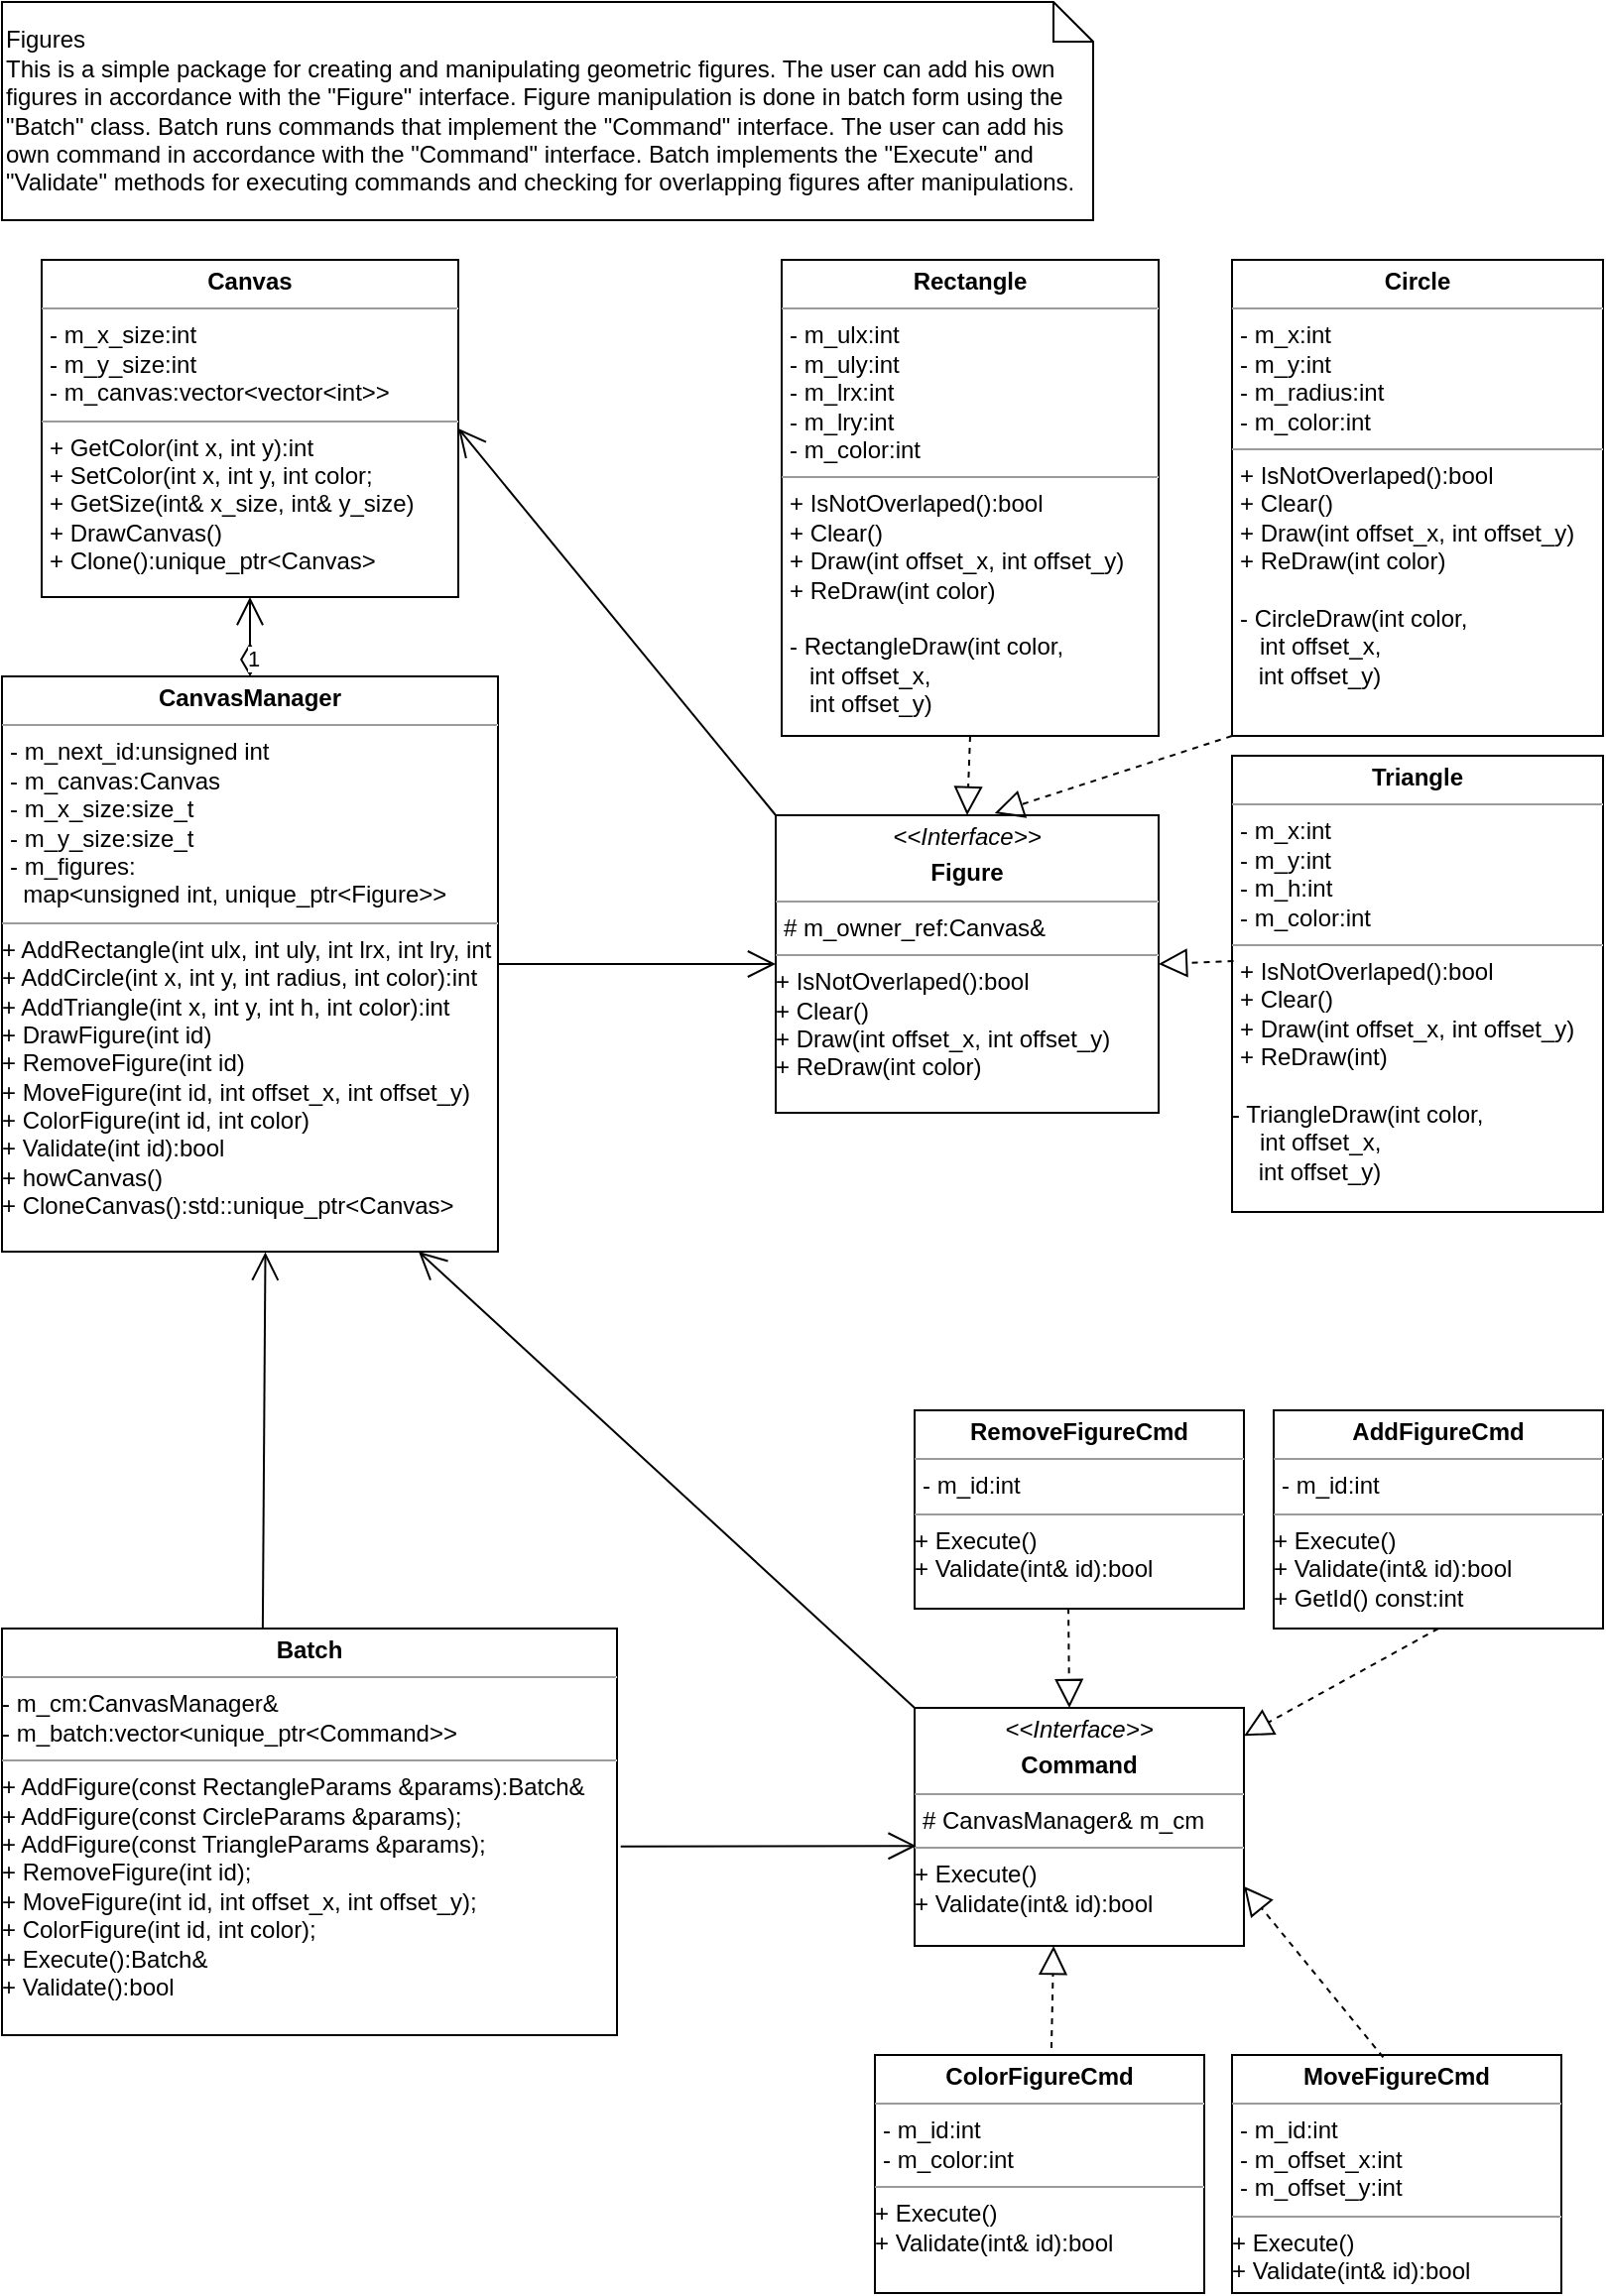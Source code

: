 <mxfile version="20.8.1" type="device"><diagram id="C5RBs43oDa-KdzZeNtuy" name="Page-1"><mxGraphModel dx="1360" dy="751" grid="1" gridSize="10" guides="1" tooltips="1" connect="1" arrows="1" fold="1" page="1" pageScale="1" pageWidth="827" pageHeight="1169" math="0" shadow="0"><root><mxCell id="WIyWlLk6GJQsqaUBKTNV-0"/><mxCell id="WIyWlLk6GJQsqaUBKTNV-1" parent="WIyWlLk6GJQsqaUBKTNV-0"/><mxCell id="LrhLY0kmKSHkrBafkpSe-0" value="&lt;p style=&quot;margin:0px;margin-top:4px;text-align:center;&quot;&gt;&lt;i&gt;&amp;lt;&amp;lt;Interface&amp;gt;&amp;gt;&lt;/i&gt;&lt;/p&gt;&lt;p style=&quot;margin:0px;margin-top:4px;text-align:center;&quot;&gt;&lt;b&gt;Figure&lt;/b&gt;&lt;br&gt;&lt;/p&gt;&lt;hr size=&quot;1&quot;&gt;&lt;p style=&quot;margin:0px;margin-left:4px;&quot;&gt;# m_owner_ref:Canvas&amp;amp;&lt;br&gt;&lt;/p&gt;&lt;hr size=&quot;1&quot;&gt;+ IsNotOverlaped():bool&lt;br&gt;+ Clear()&lt;br&gt;+ Draw(int offset_x, int offset_y)&lt;br&gt;+ ReDraw(int color)" style="verticalAlign=top;align=left;overflow=fill;fontSize=12;fontFamily=Helvetica;html=1;" parent="WIyWlLk6GJQsqaUBKTNV-1" vertex="1"><mxGeometry x="400" y="420" width="193" height="150" as="geometry"/></mxCell><mxCell id="LrhLY0kmKSHkrBafkpSe-3" value="&lt;p style=&quot;margin:0px;margin-top:4px;text-align:center;&quot;&gt;&lt;b&gt;Rectangle&lt;/b&gt;&lt;br&gt;&lt;/p&gt;&lt;hr size=&quot;1&quot;&gt;&lt;p style=&quot;margin:0px;margin-left:4px;&quot;&gt;- m_ulx:int&lt;br&gt;- m_uly:int&lt;br&gt;- m_lrx:int &lt;br&gt;- m_lry:int&lt;br&gt;- m_color:int&lt;/p&gt;&lt;hr size=&quot;1&quot;&gt;&lt;p style=&quot;margin:0px;margin-left:4px;&quot;&gt;+ IsNotOverlaped():bool&lt;br&gt;+ Clear()&lt;br&gt;+ Draw(int offset_x, int offset_y)&lt;br&gt;+ ReDraw(int color)&lt;/p&gt;&lt;p style=&quot;margin:0px;margin-left:4px;&quot;&gt;&lt;br&gt;&lt;/p&gt;&lt;p style=&quot;margin:0px;margin-left:4px;&quot;&gt;- RectangleDraw(int color, &lt;br&gt;&lt;/p&gt;&lt;p style=&quot;margin:0px;margin-left:4px;&quot;&gt;&amp;nbsp;&amp;nbsp; int offset_x, &lt;br&gt;&lt;/p&gt;&lt;p style=&quot;margin:0px;margin-left:4px;&quot;&gt;&amp;nbsp;&amp;nbsp; int offset_y)&lt;br&gt;&lt;/p&gt;" style="verticalAlign=top;align=left;overflow=fill;fontSize=12;fontFamily=Helvetica;html=1;" parent="WIyWlLk6GJQsqaUBKTNV-1" vertex="1"><mxGeometry x="403" y="140" width="190" height="240" as="geometry"/></mxCell><mxCell id="LrhLY0kmKSHkrBafkpSe-4" value="&lt;p style=&quot;margin:0px;margin-top:4px;text-align:center;&quot;&gt;&lt;b&gt;Circle&lt;/b&gt;&lt;/p&gt;&lt;hr size=&quot;1&quot;&gt;&lt;p style=&quot;margin:0px;margin-left:4px;&quot;&gt;- m_x:int&lt;br&gt;- m_y:int&lt;br&gt;- m_radius:int&lt;br&gt;- m_color:int&lt;/p&gt;&lt;hr size=&quot;1&quot;&gt;&lt;p style=&quot;margin:0px;margin-left:4px;&quot;&gt;+ IsNotOverlaped():bool&lt;br&gt;+ Clear()&lt;br&gt;+ Draw(int offset_x, int offset_y)&lt;br&gt;+ ReDraw(int color)&lt;/p&gt;&lt;p style=&quot;margin:0px;margin-left:4px;&quot;&gt;&lt;br&gt;&lt;/p&gt;&lt;p style=&quot;margin:0px;margin-left:4px;&quot;&gt;- CircleDraw(int color, &lt;br&gt;&lt;/p&gt;&lt;p style=&quot;margin:0px;margin-left:4px;&quot;&gt;&amp;nbsp;&amp;nbsp; int offset_x, &lt;br&gt;&lt;/p&gt;&amp;nbsp;&amp;nbsp;&amp;nbsp; int offset_y)" style="verticalAlign=top;align=left;overflow=fill;fontSize=12;fontFamily=Helvetica;html=1;" parent="WIyWlLk6GJQsqaUBKTNV-1" vertex="1"><mxGeometry x="630" y="140" width="187" height="240" as="geometry"/></mxCell><mxCell id="LrhLY0kmKSHkrBafkpSe-5" value="&lt;p style=&quot;margin:0px;margin-top:4px;text-align:center;&quot;&gt;&lt;b&gt;Triangle&lt;/b&gt;&lt;br&gt;&lt;/p&gt;&lt;hr size=&quot;1&quot;&gt;&lt;p style=&quot;margin:0px;margin-left:4px;&quot;&gt;- m_x:int&lt;br&gt;- m_y:int&lt;br&gt;- m_h:int&lt;br&gt;- m_color:int&lt;/p&gt;&lt;hr size=&quot;1&quot;&gt;&lt;p style=&quot;margin:0px;margin-left:4px;&quot;&gt;+ IsNotOverlaped():bool&lt;br&gt;+ Clear()&lt;br&gt;+ Draw(int offset_x, int offset_y)&lt;br&gt;+ ReDraw(int)&lt;/p&gt;&lt;p style=&quot;margin:0px;margin-left:4px;&quot;&gt;&lt;br&gt;&lt;/p&gt;- TriangleDraw(int color, &lt;br&gt;&lt;p style=&quot;margin:0px;margin-left:4px;&quot;&gt;&amp;nbsp;&amp;nbsp; int offset_x, &lt;br&gt;&lt;/p&gt;&amp;nbsp;&amp;nbsp;&amp;nbsp; int offset_y)&lt;p style=&quot;margin:0px;margin-left:4px;&quot;&gt;&lt;/p&gt;" style="verticalAlign=top;align=left;overflow=fill;fontSize=12;fontFamily=Helvetica;html=1;" parent="WIyWlLk6GJQsqaUBKTNV-1" vertex="1"><mxGeometry x="630" y="390" width="187" height="230" as="geometry"/></mxCell><mxCell id="LrhLY0kmKSHkrBafkpSe-10" value="&lt;p style=&quot;margin:0px;margin-top:4px;text-align:center;&quot;&gt;&lt;b&gt;Canvas&lt;/b&gt;&lt;/p&gt;&lt;hr size=&quot;1&quot;&gt;&lt;p style=&quot;margin:0px;margin-left:4px;&quot;&gt;- m_x_size:int &lt;br&gt;- m_y_size:int &lt;br&gt;- m_canvas:vector&amp;lt;vector&amp;lt;int&amp;gt;&amp;gt; &lt;br&gt;&lt;/p&gt;&lt;hr size=&quot;1&quot;&gt;&lt;p style=&quot;margin:0px;margin-left:4px;&quot;&gt;+ GetColor(int x, int y):int&lt;br&gt;+ SetColor(int x, int y, int color;&lt;br&gt;+ GetSize(int&amp;amp; x_size, int&amp;amp; y_size)&lt;br&gt;+ DrawCanvas()&lt;br&gt;+ Clone():unique_ptr&amp;lt;Canvas&amp;gt;&lt;br&gt;&lt;/p&gt;" style="verticalAlign=top;align=left;overflow=fill;fontSize=12;fontFamily=Helvetica;html=1;" parent="WIyWlLk6GJQsqaUBKTNV-1" vertex="1"><mxGeometry x="30" y="140" width="210" height="170" as="geometry"/></mxCell><mxCell id="khWx4fCSXnuD8SYJv79A-1" value="" style="endArrow=open;endFill=1;endSize=12;html=1;rounded=0;exitX=0;exitY=0;exitDx=0;exitDy=0;entryX=1;entryY=0.5;entryDx=0;entryDy=0;" parent="WIyWlLk6GJQsqaUBKTNV-1" source="LrhLY0kmKSHkrBafkpSe-0" target="LrhLY0kmKSHkrBafkpSe-10" edge="1"><mxGeometry width="160" relative="1" as="geometry"><mxPoint x="130" y="780" as="sourcePoint"/><mxPoint x="290" y="780" as="targetPoint"/><Array as="points"/></mxGeometry></mxCell><mxCell id="khWx4fCSXnuD8SYJv79A-3" value="&lt;p style=&quot;margin:0px;margin-top:4px;text-align:center;&quot;&gt;&lt;i&gt;&amp;lt;&amp;lt;Interface&amp;gt;&amp;gt;&lt;/i&gt;&lt;/p&gt;&lt;p style=&quot;margin:0px;margin-top:4px;text-align:center;&quot;&gt;&lt;b&gt;Command&lt;/b&gt;&lt;br&gt;&lt;/p&gt;&lt;hr size=&quot;1&quot;&gt;&lt;p style=&quot;margin:0px;margin-left:4px;&quot;&gt;# CanvasManager&amp;amp; m_cm&lt;br&gt;&lt;/p&gt;&lt;hr size=&quot;1&quot;&gt;+ Execute()&lt;br&gt;+ Validate(int&amp;amp; id):bool" style="verticalAlign=top;align=left;overflow=fill;fontSize=12;fontFamily=Helvetica;html=1;" parent="WIyWlLk6GJQsqaUBKTNV-1" vertex="1"><mxGeometry x="470" y="870" width="166" height="120" as="geometry"/></mxCell><mxCell id="khWx4fCSXnuD8SYJv79A-4" value="&lt;p style=&quot;margin:0px;margin-top:4px;text-align:center;&quot;&gt;&lt;b&gt;AddFigureCmd&lt;/b&gt;&lt;br&gt;&lt;/p&gt;&lt;hr size=&quot;1&quot;&gt;&lt;p style=&quot;margin:0px;margin-left:4px;&quot;&gt;- m_id:int&lt;br&gt;&lt;/p&gt;&lt;hr size=&quot;1&quot;&gt;+ Execute()&lt;br&gt;&lt;div&gt;+ Validate(int&amp;amp; id):bool&lt;/div&gt;&lt;div&gt;+ GetId() const:int&lt;/div&gt;&lt;div&gt;&lt;br&gt;&lt;/div&gt;" style="verticalAlign=top;align=left;overflow=fill;fontSize=12;fontFamily=Helvetica;html=1;" parent="WIyWlLk6GJQsqaUBKTNV-1" vertex="1"><mxGeometry x="651" y="720" width="166" height="110" as="geometry"/></mxCell><mxCell id="khWx4fCSXnuD8SYJv79A-5" value="&lt;p style=&quot;margin:0px;margin-top:4px;text-align:center;&quot;&gt;&lt;b&gt;RemoveFigureCmd&lt;/b&gt;&lt;br&gt;&lt;/p&gt;&lt;hr size=&quot;1&quot;&gt;&lt;p style=&quot;margin:0px;margin-left:4px;&quot;&gt;- m_id:int&lt;br&gt;&lt;/p&gt;&lt;hr size=&quot;1&quot;&gt;+ Execute()&lt;br&gt;&lt;div&gt;+ Validate(int&amp;amp; id):bool&lt;/div&gt;&lt;div&gt;&lt;br&gt;&lt;/div&gt;" style="verticalAlign=top;align=left;overflow=fill;fontSize=12;fontFamily=Helvetica;html=1;" parent="WIyWlLk6GJQsqaUBKTNV-1" vertex="1"><mxGeometry x="470" y="720" width="166" height="100" as="geometry"/></mxCell><mxCell id="khWx4fCSXnuD8SYJv79A-6" value="&lt;p style=&quot;margin:0px;margin-top:4px;text-align:center;&quot;&gt;&lt;b&gt;MoveFigureCmd&lt;/b&gt;&lt;br&gt;&lt;/p&gt;&lt;hr size=&quot;1&quot;&gt;&lt;p style=&quot;margin:0px;margin-left:4px;&quot;&gt;- m_id:int&lt;/p&gt;&lt;p style=&quot;margin:0px;margin-left:4px;&quot;&gt;- m_offset_x:int&lt;br&gt;- m_offset_y:int&lt;br&gt;&lt;/p&gt;&lt;hr size=&quot;1&quot;&gt;+ Execute()&lt;br&gt;&lt;div&gt;+ Validate(int&amp;amp; id):bool&lt;/div&gt;&lt;div&gt;&lt;br&gt;&lt;/div&gt;" style="verticalAlign=top;align=left;overflow=fill;fontSize=12;fontFamily=Helvetica;html=1;" parent="WIyWlLk6GJQsqaUBKTNV-1" vertex="1"><mxGeometry x="630" y="1045" width="166" height="120" as="geometry"/></mxCell><mxCell id="khWx4fCSXnuD8SYJv79A-7" value="&lt;p style=&quot;margin:0px;margin-top:4px;text-align:center;&quot;&gt;&lt;b&gt;ColorFigureCmd&lt;/b&gt;&lt;br&gt;&lt;/p&gt;&lt;hr size=&quot;1&quot;&gt;&lt;p style=&quot;margin:0px;margin-left:4px;&quot;&gt;- m_id:int&lt;/p&gt;&lt;p style=&quot;margin:0px;margin-left:4px;&quot;&gt;- m_color:int&lt;br&gt;&lt;/p&gt;&lt;hr size=&quot;1&quot;&gt;+ Execute()&lt;br&gt;&lt;div&gt;+ Validate(int&amp;amp; id):bool&lt;/div&gt;&lt;div&gt;&lt;br&gt;&lt;/div&gt;" style="verticalAlign=top;align=left;overflow=fill;fontSize=12;fontFamily=Helvetica;html=1;" parent="WIyWlLk6GJQsqaUBKTNV-1" vertex="1"><mxGeometry x="450" y="1045" width="166" height="120" as="geometry"/></mxCell><mxCell id="khWx4fCSXnuD8SYJv79A-9" value="" style="endArrow=block;dashed=1;endFill=0;endSize=12;html=1;rounded=0;exitX=0.536;exitY=-0.029;exitDx=0;exitDy=0;exitPerimeter=0;entryX=0.422;entryY=1;entryDx=0;entryDy=0;entryPerimeter=0;" parent="WIyWlLk6GJQsqaUBKTNV-1" source="khWx4fCSXnuD8SYJv79A-7" target="khWx4fCSXnuD8SYJv79A-3" edge="1"><mxGeometry width="160" relative="1" as="geometry"><mxPoint x="230" y="670" as="sourcePoint"/><mxPoint x="390" y="670" as="targetPoint"/></mxGeometry></mxCell><mxCell id="khWx4fCSXnuD8SYJv79A-11" value="" style="endArrow=block;dashed=1;endFill=0;endSize=12;html=1;rounded=0;exitX=0.459;exitY=0.01;exitDx=0;exitDy=0;exitPerimeter=0;entryX=1;entryY=0.75;entryDx=0;entryDy=0;" parent="WIyWlLk6GJQsqaUBKTNV-1" source="khWx4fCSXnuD8SYJv79A-6" target="khWx4fCSXnuD8SYJv79A-3" edge="1"><mxGeometry width="160" relative="1" as="geometry"><mxPoint x="190" y="570" as="sourcePoint"/><mxPoint x="350" y="570" as="targetPoint"/></mxGeometry></mxCell><mxCell id="khWx4fCSXnuD8SYJv79A-12" value="" style="endArrow=block;dashed=1;endFill=0;endSize=12;html=1;rounded=0;exitX=0.467;exitY=0.996;exitDx=0;exitDy=0;exitPerimeter=0;" parent="WIyWlLk6GJQsqaUBKTNV-1" source="khWx4fCSXnuD8SYJv79A-5" edge="1"><mxGeometry width="160" relative="1" as="geometry"><mxPoint x="190" y="570" as="sourcePoint"/><mxPoint x="548" y="870" as="targetPoint"/></mxGeometry></mxCell><mxCell id="khWx4fCSXnuD8SYJv79A-14" value="" style="endArrow=block;dashed=1;endFill=0;endSize=12;html=1;rounded=0;exitX=0.5;exitY=1;exitDx=0;exitDy=0;" parent="WIyWlLk6GJQsqaUBKTNV-1" source="khWx4fCSXnuD8SYJv79A-4" target="khWx4fCSXnuD8SYJv79A-3" edge="1"><mxGeometry width="160" relative="1" as="geometry"><mxPoint x="190" y="570" as="sourcePoint"/><mxPoint x="350" y="570" as="targetPoint"/></mxGeometry></mxCell><mxCell id="khWx4fCSXnuD8SYJv79A-15" value="&lt;p style=&quot;margin:0px;margin-top:4px;text-align:center;&quot;&gt;&lt;b&gt;CanvasManager&lt;/b&gt;&lt;/p&gt;&lt;hr size=&quot;1&quot;&gt;&lt;p style=&quot;margin:0px;margin-left:4px;&quot;&gt;- m_next_id:unsigned int &lt;br&gt;- m_canvas:Canvas&lt;br&gt;- m_x_size:size_t&lt;br&gt;- m_y_size:size_t&lt;br&gt;- m_figures:&lt;/p&gt;&lt;p style=&quot;margin:0px;margin-left:4px;&quot;&gt;&amp;nbsp; map&amp;lt;unsigned int, unique_ptr&amp;lt;Figure&amp;gt;&amp;gt; &lt;br&gt;&lt;/p&gt;&lt;hr size=&quot;1&quot;&gt;+ AddRectangle(int ulx, int uly, int lrx, int lry, int color):int&lt;br&gt;+ AddCircle(int x, int y, int radius, int color):int&lt;br&gt;+ AddTriangle(int x, int y, int h, int color):int&lt;br&gt;+ DrawFigure(int id)&lt;br&gt;+ RemoveFigure(int id)&lt;br&gt;+ MoveFigure(int id, int offset_x, int offset_y)&lt;br&gt;+ ColorFigure(int id, int color)&lt;br&gt;+ Validate(int id):bool&lt;br&gt;+ howCanvas()&lt;br&gt;+ CloneCanvas():std::unique_ptr&amp;lt;Canvas&amp;gt;" style="verticalAlign=top;align=left;overflow=fill;fontSize=12;fontFamily=Helvetica;html=1;" parent="WIyWlLk6GJQsqaUBKTNV-1" vertex="1"><mxGeometry x="10" y="350" width="250" height="290" as="geometry"/></mxCell><mxCell id="khWx4fCSXnuD8SYJv79A-16" value="" style="endArrow=block;dashed=1;endFill=0;endSize=12;html=1;rounded=0;exitX=0.5;exitY=1;exitDx=0;exitDy=0;entryX=0.5;entryY=0;entryDx=0;entryDy=0;exitPerimeter=0;" parent="WIyWlLk6GJQsqaUBKTNV-1" source="LrhLY0kmKSHkrBafkpSe-3" target="LrhLY0kmKSHkrBafkpSe-0" edge="1"><mxGeometry width="160" relative="1" as="geometry"><mxPoint x="140" y="430" as="sourcePoint"/><mxPoint x="300" y="430" as="targetPoint"/></mxGeometry></mxCell><mxCell id="khWx4fCSXnuD8SYJv79A-17" value="" style="endArrow=block;dashed=1;endFill=0;endSize=12;html=1;rounded=0;exitX=0;exitY=1;exitDx=0;exitDy=0;entryX=0.572;entryY=-0.007;entryDx=0;entryDy=0;entryPerimeter=0;" parent="WIyWlLk6GJQsqaUBKTNV-1" source="LrhLY0kmKSHkrBafkpSe-4" target="LrhLY0kmKSHkrBafkpSe-0" edge="1"><mxGeometry width="160" relative="1" as="geometry"><mxPoint x="140" y="430" as="sourcePoint"/><mxPoint x="300" y="430" as="targetPoint"/></mxGeometry></mxCell><mxCell id="khWx4fCSXnuD8SYJv79A-18" value="" style="endArrow=block;dashed=1;endFill=0;endSize=12;html=1;rounded=0;exitX=0.004;exitY=0.45;exitDx=0;exitDy=0;entryX=1;entryY=0.5;entryDx=0;entryDy=0;exitPerimeter=0;" parent="WIyWlLk6GJQsqaUBKTNV-1" source="LrhLY0kmKSHkrBafkpSe-5" target="LrhLY0kmKSHkrBafkpSe-0" edge="1"><mxGeometry width="160" relative="1" as="geometry"><mxPoint x="570" y="470" as="sourcePoint"/><mxPoint x="730" y="470" as="targetPoint"/></mxGeometry></mxCell><mxCell id="khWx4fCSXnuD8SYJv79A-20" value="1" style="endArrow=open;html=1;endSize=12;startArrow=diamondThin;startSize=14;startFill=0;edgeStyle=orthogonalEdgeStyle;align=left;verticalAlign=bottom;rounded=0;entryX=0.5;entryY=1;entryDx=0;entryDy=0;" parent="WIyWlLk6GJQsqaUBKTNV-1" source="khWx4fCSXnuD8SYJv79A-15" target="LrhLY0kmKSHkrBafkpSe-10" edge="1"><mxGeometry x="-1" y="3" relative="1" as="geometry"><mxPoint x="140" y="520" as="sourcePoint"/><mxPoint x="300" y="520" as="targetPoint"/></mxGeometry></mxCell><mxCell id="khWx4fCSXnuD8SYJv79A-21" value="" style="endArrow=open;endFill=1;endSize=12;html=1;rounded=0;exitX=1;exitY=0.5;exitDx=0;exitDy=0;" parent="WIyWlLk6GJQsqaUBKTNV-1" source="khWx4fCSXnuD8SYJv79A-15" target="LrhLY0kmKSHkrBafkpSe-0" edge="1"><mxGeometry width="160" relative="1" as="geometry"><mxPoint x="300" y="500" as="sourcePoint"/><mxPoint x="460" y="500" as="targetPoint"/></mxGeometry></mxCell><mxCell id="khWx4fCSXnuD8SYJv79A-22" value="&lt;p style=&quot;margin:0px;margin-top:4px;text-align:center;&quot;&gt;&lt;b&gt;Batch&lt;/b&gt;&lt;br&gt;&lt;/p&gt;&lt;hr size=&quot;1&quot;&gt;- m_cm:CanvasManager&amp;amp;&lt;br&gt;- m_batch:vector&amp;lt;unique_ptr&amp;lt;Command&amp;gt;&amp;gt;&lt;hr size=&quot;1&quot;&gt;+ AddFigure(const RectangleParams &amp;amp;params):Batch&amp;amp;&lt;br&gt;+ AddFigure(const CircleParams &amp;amp;params);&lt;br&gt;+ AddFigure(const TriangleParams &amp;amp;params);&lt;br&gt;+ RemoveFigure(int id);&lt;br&gt;+ MoveFigure(int id, int offset_x, int offset_y);&lt;br&gt;+ ColorFigure(int id, int color);&lt;br&gt;+ Execute():Batch&amp;amp;&lt;br&gt;+ Validate():bool" style="verticalAlign=top;align=left;overflow=fill;fontSize=12;fontFamily=Helvetica;html=1;" parent="WIyWlLk6GJQsqaUBKTNV-1" vertex="1"><mxGeometry x="10" y="830" width="310" height="205" as="geometry"/></mxCell><mxCell id="khWx4fCSXnuD8SYJv79A-23" value="" style="endArrow=open;endFill=1;endSize=12;html=1;rounded=0;exitX=0.424;exitY=0.002;exitDx=0;exitDy=0;exitPerimeter=0;entryX=0.531;entryY=1.001;entryDx=0;entryDy=0;entryPerimeter=0;" parent="WIyWlLk6GJQsqaUBKTNV-1" source="khWx4fCSXnuD8SYJv79A-22" target="khWx4fCSXnuD8SYJv79A-15" edge="1"><mxGeometry width="160" relative="1" as="geometry"><mxPoint x="140" y="750" as="sourcePoint"/><mxPoint x="300" y="750" as="targetPoint"/></mxGeometry></mxCell><mxCell id="khWx4fCSXnuD8SYJv79A-24" value="" style="endArrow=open;endFill=1;endSize=12;html=1;rounded=0;exitX=1.006;exitY=0.536;exitDx=0;exitDy=0;exitPerimeter=0;entryX=0.005;entryY=0.58;entryDx=0;entryDy=0;entryPerimeter=0;" parent="WIyWlLk6GJQsqaUBKTNV-1" source="khWx4fCSXnuD8SYJv79A-22" target="khWx4fCSXnuD8SYJv79A-3" edge="1"><mxGeometry width="160" relative="1" as="geometry"><mxPoint x="300" y="810" as="sourcePoint"/><mxPoint x="460" y="810" as="targetPoint"/></mxGeometry></mxCell><mxCell id="khWx4fCSXnuD8SYJv79A-25" value="" style="endArrow=open;endFill=1;endSize=12;html=1;rounded=0;exitX=0;exitY=0;exitDx=0;exitDy=0;entryX=0.84;entryY=1;entryDx=0;entryDy=0;entryPerimeter=0;" parent="WIyWlLk6GJQsqaUBKTNV-1" source="khWx4fCSXnuD8SYJv79A-3" target="khWx4fCSXnuD8SYJv79A-15" edge="1"><mxGeometry width="160" relative="1" as="geometry"><mxPoint x="300" y="770" as="sourcePoint"/><mxPoint x="460" y="770" as="targetPoint"/></mxGeometry></mxCell><mxCell id="khWx4fCSXnuD8SYJv79A-27" value="&lt;div align=&quot;left&quot;&gt;Figures&lt;/div&gt;This is a simple package for creating and manipulating geometric figures. The user can add his own figures in accordance with the &quot;Figure&quot; interface. Figure manipulation is done in batch form using the &quot;Batch&quot; class. Batch runs commands that implement the &quot;Command&quot; interface. The user can add his own command in accordance with the &quot;Command&quot; interface. Batch implements the &quot;Execute&quot; and &quot;Validate&quot; methods for executing commands and checking for overlapping figures after manipulations." style="shape=note;size=20;whiteSpace=wrap;html=1;align=left;" parent="WIyWlLk6GJQsqaUBKTNV-1" vertex="1"><mxGeometry x="10" y="10" width="550" height="110" as="geometry"/></mxCell></root></mxGraphModel></diagram></mxfile>